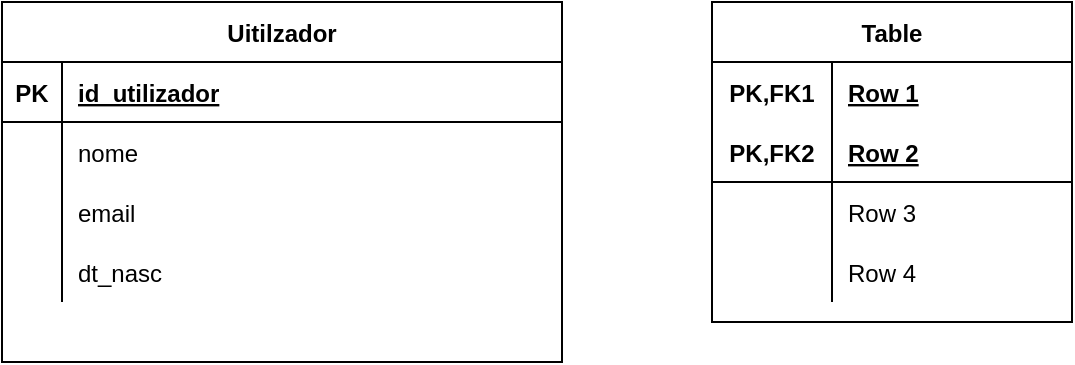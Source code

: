 <mxfile version="14.4.3" type="device"><diagram name="Page-1" id="c4acf3e9-155e-7222-9cf6-157b1a14988f"><mxGraphModel dx="1422" dy="705" grid="1" gridSize="10" guides="1" tooltips="1" connect="1" arrows="1" fold="1" page="1" pageScale="1" pageWidth="850" pageHeight="1100" background="#ffffff" math="0" shadow="0"><root><mxCell id="0"/><mxCell id="1" parent="0"/><mxCell id="yltU9qdmduzd2gcwecL_-24" value="Uitilzador" style="shape=table;startSize=30;container=1;collapsible=1;childLayout=tableLayout;fixedRows=1;rowLines=0;fontStyle=1;align=center;resizeLast=1;" vertex="1" parent="1"><mxGeometry x="70" y="190" width="280" height="180" as="geometry"/></mxCell><mxCell id="yltU9qdmduzd2gcwecL_-25" value="" style="shape=partialRectangle;collapsible=0;dropTarget=0;pointerEvents=0;fillColor=none;top=0;left=0;bottom=1;right=0;points=[[0,0.5],[1,0.5]];portConstraint=eastwest;" vertex="1" parent="yltU9qdmduzd2gcwecL_-24"><mxGeometry y="30" width="280" height="30" as="geometry"/></mxCell><mxCell id="yltU9qdmduzd2gcwecL_-26" value="PK" style="shape=partialRectangle;connectable=0;fillColor=none;top=0;left=0;bottom=0;right=0;fontStyle=1;overflow=hidden;" vertex="1" parent="yltU9qdmduzd2gcwecL_-25"><mxGeometry width="30" height="30" as="geometry"/></mxCell><mxCell id="yltU9qdmduzd2gcwecL_-27" value="id_utilizador" style="shape=partialRectangle;connectable=0;fillColor=none;top=0;left=0;bottom=0;right=0;align=left;spacingLeft=6;fontStyle=5;overflow=hidden;" vertex="1" parent="yltU9qdmduzd2gcwecL_-25"><mxGeometry x="30" width="250" height="30" as="geometry"/></mxCell><mxCell id="yltU9qdmduzd2gcwecL_-28" value="" style="shape=partialRectangle;collapsible=0;dropTarget=0;pointerEvents=0;fillColor=none;top=0;left=0;bottom=0;right=0;points=[[0,0.5],[1,0.5]];portConstraint=eastwest;" vertex="1" parent="yltU9qdmduzd2gcwecL_-24"><mxGeometry y="60" width="280" height="30" as="geometry"/></mxCell><mxCell id="yltU9qdmduzd2gcwecL_-29" value="" style="shape=partialRectangle;connectable=0;fillColor=none;top=0;left=0;bottom=0;right=0;editable=1;overflow=hidden;" vertex="1" parent="yltU9qdmduzd2gcwecL_-28"><mxGeometry width="30" height="30" as="geometry"/></mxCell><mxCell id="yltU9qdmduzd2gcwecL_-30" value="nome" style="shape=partialRectangle;connectable=0;fillColor=none;top=0;left=0;bottom=0;right=0;align=left;spacingLeft=6;overflow=hidden;" vertex="1" parent="yltU9qdmduzd2gcwecL_-28"><mxGeometry x="30" width="250" height="30" as="geometry"/></mxCell><mxCell id="yltU9qdmduzd2gcwecL_-31" value="" style="shape=partialRectangle;collapsible=0;dropTarget=0;pointerEvents=0;fillColor=none;top=0;left=0;bottom=0;right=0;points=[[0,0.5],[1,0.5]];portConstraint=eastwest;" vertex="1" parent="yltU9qdmduzd2gcwecL_-24"><mxGeometry y="90" width="280" height="30" as="geometry"/></mxCell><mxCell id="yltU9qdmduzd2gcwecL_-32" value="" style="shape=partialRectangle;connectable=0;fillColor=none;top=0;left=0;bottom=0;right=0;editable=1;overflow=hidden;" vertex="1" parent="yltU9qdmduzd2gcwecL_-31"><mxGeometry width="30" height="30" as="geometry"/></mxCell><mxCell id="yltU9qdmduzd2gcwecL_-33" value="email" style="shape=partialRectangle;connectable=0;fillColor=none;top=0;left=0;bottom=0;right=0;align=left;spacingLeft=6;overflow=hidden;" vertex="1" parent="yltU9qdmduzd2gcwecL_-31"><mxGeometry x="30" width="250" height="30" as="geometry"/></mxCell><mxCell id="yltU9qdmduzd2gcwecL_-34" value="" style="shape=partialRectangle;collapsible=0;dropTarget=0;pointerEvents=0;fillColor=none;top=0;left=0;bottom=0;right=0;points=[[0,0.5],[1,0.5]];portConstraint=eastwest;" vertex="1" parent="yltU9qdmduzd2gcwecL_-24"><mxGeometry y="120" width="280" height="30" as="geometry"/></mxCell><mxCell id="yltU9qdmduzd2gcwecL_-35" value="" style="shape=partialRectangle;connectable=0;fillColor=none;top=0;left=0;bottom=0;right=0;editable=1;overflow=hidden;" vertex="1" parent="yltU9qdmduzd2gcwecL_-34"><mxGeometry width="30" height="30" as="geometry"/></mxCell><mxCell id="yltU9qdmduzd2gcwecL_-36" value="dt_nasc" style="shape=partialRectangle;connectable=0;fillColor=none;top=0;left=0;bottom=0;right=0;align=left;spacingLeft=6;overflow=hidden;" vertex="1" parent="yltU9qdmduzd2gcwecL_-34"><mxGeometry x="30" width="250" height="30" as="geometry"/></mxCell><mxCell id="yltU9qdmduzd2gcwecL_-37" value="Table" style="shape=table;startSize=30;container=1;collapsible=1;childLayout=tableLayout;fixedRows=1;rowLines=0;fontStyle=1;align=center;resizeLast=1;" vertex="1" parent="1"><mxGeometry x="425" y="190" width="180" height="160" as="geometry"/></mxCell><mxCell id="yltU9qdmduzd2gcwecL_-38" value="" style="shape=partialRectangle;collapsible=0;dropTarget=0;pointerEvents=0;fillColor=none;top=0;left=0;bottom=0;right=0;points=[[0,0.5],[1,0.5]];portConstraint=eastwest;" vertex="1" parent="yltU9qdmduzd2gcwecL_-37"><mxGeometry y="30" width="180" height="30" as="geometry"/></mxCell><mxCell id="yltU9qdmduzd2gcwecL_-39" value="PK,FK1" style="shape=partialRectangle;connectable=0;fillColor=none;top=0;left=0;bottom=0;right=0;fontStyle=1;overflow=hidden;" vertex="1" parent="yltU9qdmduzd2gcwecL_-38"><mxGeometry width="60" height="30" as="geometry"/></mxCell><mxCell id="yltU9qdmduzd2gcwecL_-40" value="Row 1" style="shape=partialRectangle;connectable=0;fillColor=none;top=0;left=0;bottom=0;right=0;align=left;spacingLeft=6;fontStyle=5;overflow=hidden;" vertex="1" parent="yltU9qdmduzd2gcwecL_-38"><mxGeometry x="60" width="120" height="30" as="geometry"/></mxCell><mxCell id="yltU9qdmduzd2gcwecL_-41" value="" style="shape=partialRectangle;collapsible=0;dropTarget=0;pointerEvents=0;fillColor=none;top=0;left=0;bottom=1;right=0;points=[[0,0.5],[1,0.5]];portConstraint=eastwest;" vertex="1" parent="yltU9qdmduzd2gcwecL_-37"><mxGeometry y="60" width="180" height="30" as="geometry"/></mxCell><mxCell id="yltU9qdmduzd2gcwecL_-42" value="PK,FK2" style="shape=partialRectangle;connectable=0;fillColor=none;top=0;left=0;bottom=0;right=0;fontStyle=1;overflow=hidden;" vertex="1" parent="yltU9qdmduzd2gcwecL_-41"><mxGeometry width="60" height="30" as="geometry"/></mxCell><mxCell id="yltU9qdmduzd2gcwecL_-43" value="Row 2" style="shape=partialRectangle;connectable=0;fillColor=none;top=0;left=0;bottom=0;right=0;align=left;spacingLeft=6;fontStyle=5;overflow=hidden;" vertex="1" parent="yltU9qdmduzd2gcwecL_-41"><mxGeometry x="60" width="120" height="30" as="geometry"/></mxCell><mxCell id="yltU9qdmduzd2gcwecL_-44" value="" style="shape=partialRectangle;collapsible=0;dropTarget=0;pointerEvents=0;fillColor=none;top=0;left=0;bottom=0;right=0;points=[[0,0.5],[1,0.5]];portConstraint=eastwest;" vertex="1" parent="yltU9qdmduzd2gcwecL_-37"><mxGeometry y="90" width="180" height="30" as="geometry"/></mxCell><mxCell id="yltU9qdmduzd2gcwecL_-45" value="" style="shape=partialRectangle;connectable=0;fillColor=none;top=0;left=0;bottom=0;right=0;editable=1;overflow=hidden;" vertex="1" parent="yltU9qdmduzd2gcwecL_-44"><mxGeometry width="60" height="30" as="geometry"/></mxCell><mxCell id="yltU9qdmduzd2gcwecL_-46" value="Row 3" style="shape=partialRectangle;connectable=0;fillColor=none;top=0;left=0;bottom=0;right=0;align=left;spacingLeft=6;overflow=hidden;" vertex="1" parent="yltU9qdmduzd2gcwecL_-44"><mxGeometry x="60" width="120" height="30" as="geometry"/></mxCell><mxCell id="yltU9qdmduzd2gcwecL_-47" value="" style="shape=partialRectangle;collapsible=0;dropTarget=0;pointerEvents=0;fillColor=none;top=0;left=0;bottom=0;right=0;points=[[0,0.5],[1,0.5]];portConstraint=eastwest;" vertex="1" parent="yltU9qdmduzd2gcwecL_-37"><mxGeometry y="120" width="180" height="30" as="geometry"/></mxCell><mxCell id="yltU9qdmduzd2gcwecL_-48" value="" style="shape=partialRectangle;connectable=0;fillColor=none;top=0;left=0;bottom=0;right=0;editable=1;overflow=hidden;" vertex="1" parent="yltU9qdmduzd2gcwecL_-47"><mxGeometry width="60" height="30" as="geometry"/></mxCell><mxCell id="yltU9qdmduzd2gcwecL_-49" value="Row 4" style="shape=partialRectangle;connectable=0;fillColor=none;top=0;left=0;bottom=0;right=0;align=left;spacingLeft=6;overflow=hidden;" vertex="1" parent="yltU9qdmduzd2gcwecL_-47"><mxGeometry x="60" width="120" height="30" as="geometry"/></mxCell></root></mxGraphModel></diagram></mxfile>